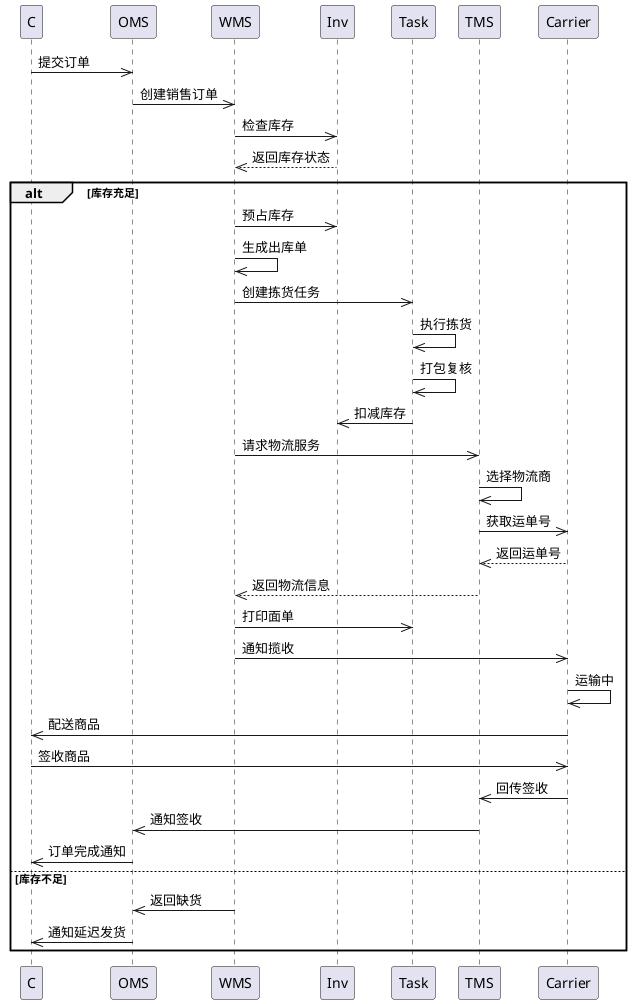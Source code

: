 @startuml
C->>OMS: 提交订单
OMS->>WMS: 创建销售订单
WMS->>Inv: 检查库存
Inv-->>WMS: 返回库存状态
alt 库存充足
    WMS->>Inv: 预占库存
    WMS->>WMS: 生成出库单
    WMS->>Task: 创建拣货任务
    Task->>Task: 执行拣货
    Task->>Task: 打包复核
    Task->>Inv: 扣减库存
    WMS->>TMS: 请求物流服务
    TMS->>TMS: 选择物流商
    TMS->>Carrier: 获取运单号
    Carrier-->>TMS: 返回运单号
    TMS-->>WMS: 返回物流信息
    WMS->>Task: 打印面单
    WMS->>Carrier: 通知揽收
    Carrier->>Carrier: 运输中
    Carrier->>C: 配送商品
    C->>Carrier: 签收商品
    Carrier->>TMS: 回传签收
    TMS->>OMS: 通知签收
    OMS->>C: 订单完成通知
else 库存不足
    WMS->>OMS: 返回缺货
    OMS->>C: 通知延迟发货
end
@enduml